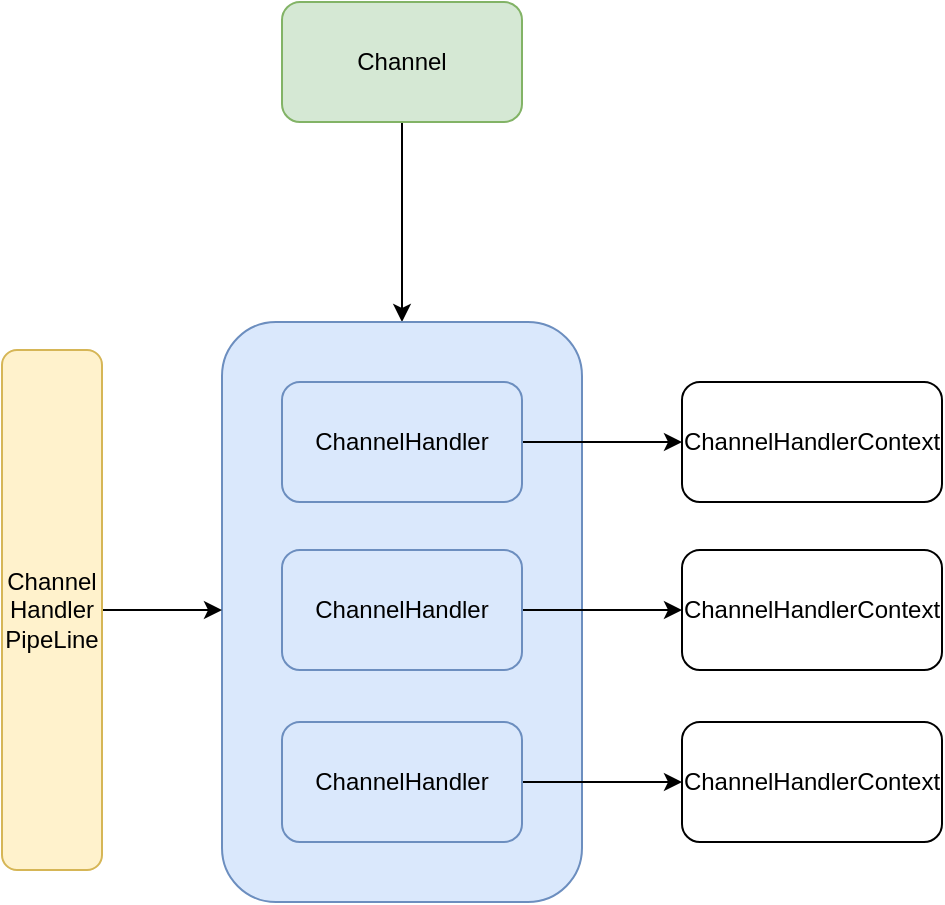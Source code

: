 <mxfile version="13.9.9" type="device"><diagram id="HAgMgxJ2KgRiMRtlOvuk" name="第 1 页"><mxGraphModel dx="946" dy="628" grid="1" gridSize="10" guides="1" tooltips="1" connect="1" arrows="1" fold="1" page="1" pageScale="1" pageWidth="827" pageHeight="1169" math="0" shadow="0"><root><mxCell id="0"/><mxCell id="1" parent="0"/><mxCell id="7bnZph8NaqhJ_-jVFAtw-1" value="" style="edgeStyle=orthogonalEdgeStyle;rounded=0;orthogonalLoop=1;jettySize=auto;html=1;" edge="1" parent="1" source="7bnZph8NaqhJ_-jVFAtw-2" target="7bnZph8NaqhJ_-jVFAtw-3"><mxGeometry relative="1" as="geometry"/></mxCell><mxCell id="7bnZph8NaqhJ_-jVFAtw-2" value="Channel" style="rounded=1;whiteSpace=wrap;html=1;fillColor=#d5e8d4;strokeColor=#82b366;" vertex="1" parent="1"><mxGeometry x="330" y="50" width="120" height="60" as="geometry"/></mxCell><mxCell id="7bnZph8NaqhJ_-jVFAtw-3" value="" style="whiteSpace=wrap;html=1;rounded=1;fillColor=#dae8fc;strokeColor=#6c8ebf;" vertex="1" parent="1"><mxGeometry x="300" y="210" width="180" height="290" as="geometry"/></mxCell><mxCell id="7bnZph8NaqhJ_-jVFAtw-4" value="" style="edgeStyle=orthogonalEdgeStyle;rounded=0;orthogonalLoop=1;jettySize=auto;html=1;" edge="1" parent="1" source="7bnZph8NaqhJ_-jVFAtw-5" target="7bnZph8NaqhJ_-jVFAtw-10"><mxGeometry relative="1" as="geometry"/></mxCell><mxCell id="7bnZph8NaqhJ_-jVFAtw-5" value="ChannelHandler" style="rounded=1;whiteSpace=wrap;html=1;fillColor=#dae8fc;strokeColor=#6c8ebf;" vertex="1" parent="1"><mxGeometry x="330" y="240" width="120" height="60" as="geometry"/></mxCell><mxCell id="7bnZph8NaqhJ_-jVFAtw-6" value="" style="edgeStyle=orthogonalEdgeStyle;rounded=0;orthogonalLoop=1;jettySize=auto;html=1;" edge="1" parent="1" source="7bnZph8NaqhJ_-jVFAtw-7" target="7bnZph8NaqhJ_-jVFAtw-11"><mxGeometry relative="1" as="geometry"/></mxCell><mxCell id="7bnZph8NaqhJ_-jVFAtw-7" value="ChannelHandler" style="rounded=1;whiteSpace=wrap;html=1;fillColor=#dae8fc;strokeColor=#6c8ebf;" vertex="1" parent="1"><mxGeometry x="330" y="324" width="120" height="60" as="geometry"/></mxCell><mxCell id="7bnZph8NaqhJ_-jVFAtw-8" value="" style="edgeStyle=orthogonalEdgeStyle;rounded=0;orthogonalLoop=1;jettySize=auto;html=1;" edge="1" parent="1" source="7bnZph8NaqhJ_-jVFAtw-9" target="7bnZph8NaqhJ_-jVFAtw-12"><mxGeometry relative="1" as="geometry"/></mxCell><mxCell id="7bnZph8NaqhJ_-jVFAtw-9" value="ChannelHandler" style="rounded=1;whiteSpace=wrap;html=1;fillColor=#dae8fc;strokeColor=#6c8ebf;" vertex="1" parent="1"><mxGeometry x="330" y="410" width="120" height="60" as="geometry"/></mxCell><mxCell id="7bnZph8NaqhJ_-jVFAtw-10" value="ChannelHandlerContext" style="whiteSpace=wrap;html=1;rounded=1;" vertex="1" parent="1"><mxGeometry x="530" y="240" width="130" height="60" as="geometry"/></mxCell><mxCell id="7bnZph8NaqhJ_-jVFAtw-11" value="ChannelHandlerContext" style="whiteSpace=wrap;html=1;rounded=1;" vertex="1" parent="1"><mxGeometry x="530" y="324" width="130" height="60" as="geometry"/></mxCell><mxCell id="7bnZph8NaqhJ_-jVFAtw-12" value="ChannelHandlerContext" style="whiteSpace=wrap;html=1;rounded=1;" vertex="1" parent="1"><mxGeometry x="530" y="410" width="130" height="60" as="geometry"/></mxCell><mxCell id="7bnZph8NaqhJ_-jVFAtw-13" value="" style="edgeStyle=orthogonalEdgeStyle;rounded=0;orthogonalLoop=1;jettySize=auto;html=1;" edge="1" parent="1" source="7bnZph8NaqhJ_-jVFAtw-14"><mxGeometry relative="1" as="geometry"><mxPoint x="300" y="354" as="targetPoint"/></mxGeometry></mxCell><mxCell id="7bnZph8NaqhJ_-jVFAtw-14" value="Channel&lt;br&gt;Handler&lt;br&gt;PipeLine&lt;br&gt;" style="rounded=1;whiteSpace=wrap;html=1;fillColor=#fff2cc;strokeColor=#d6b656;" vertex="1" parent="1"><mxGeometry x="190" y="224" width="50" height="260" as="geometry"/></mxCell></root></mxGraphModel></diagram></mxfile>